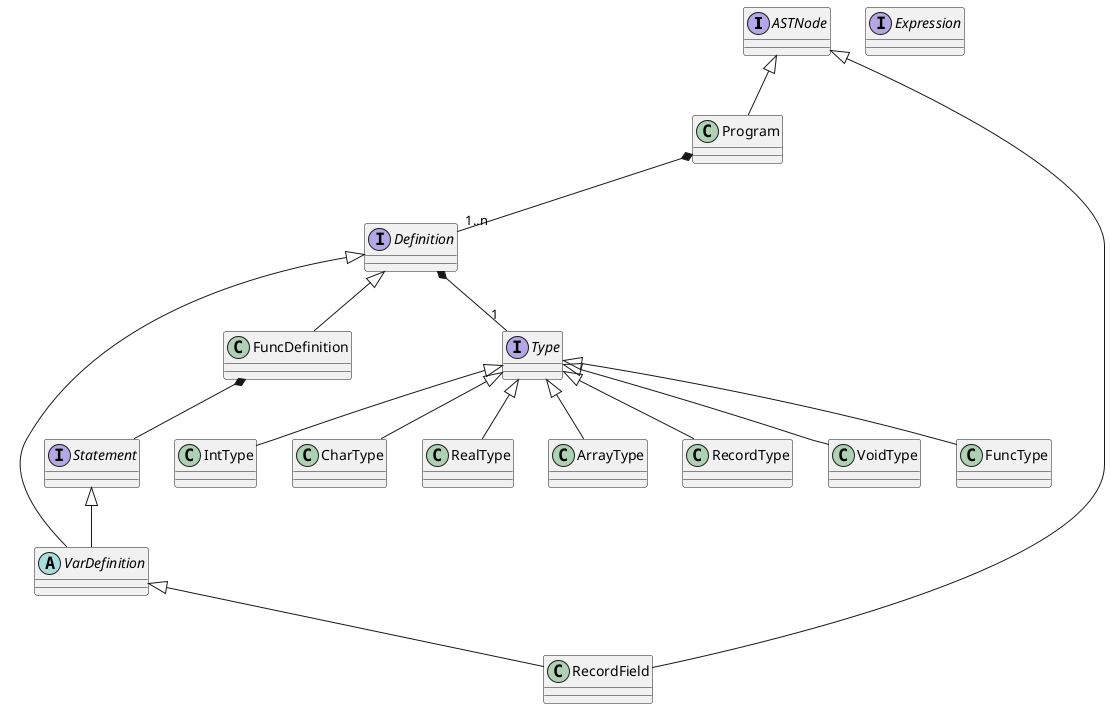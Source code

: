@startuml ASTBase

interface ASTNode

class Program

interface Definition
abstract class VarDefinition
class FuncDefinition

class RecordField
interface Type

interface Statement
interface Expression

class IntType


ASTNode <|-- Program
ASTNode <|-- RecordField


Definition <|-- VarDefinition
Definition <|-- FuncDefinition
Definition *-- "1" Type

Program *-- "1..n" Definition

VarDefinition <|-- RecordField

FuncDefinition *-- Statement

Statement <|-- VarDefinition

Type <|-- IntType
Type <|-- CharType
Type <|-- RealType
Type <|-- ArrayType
Type <|-- RecordType
Type <|-- VoidType
Type <|-- FuncType

@enduml
